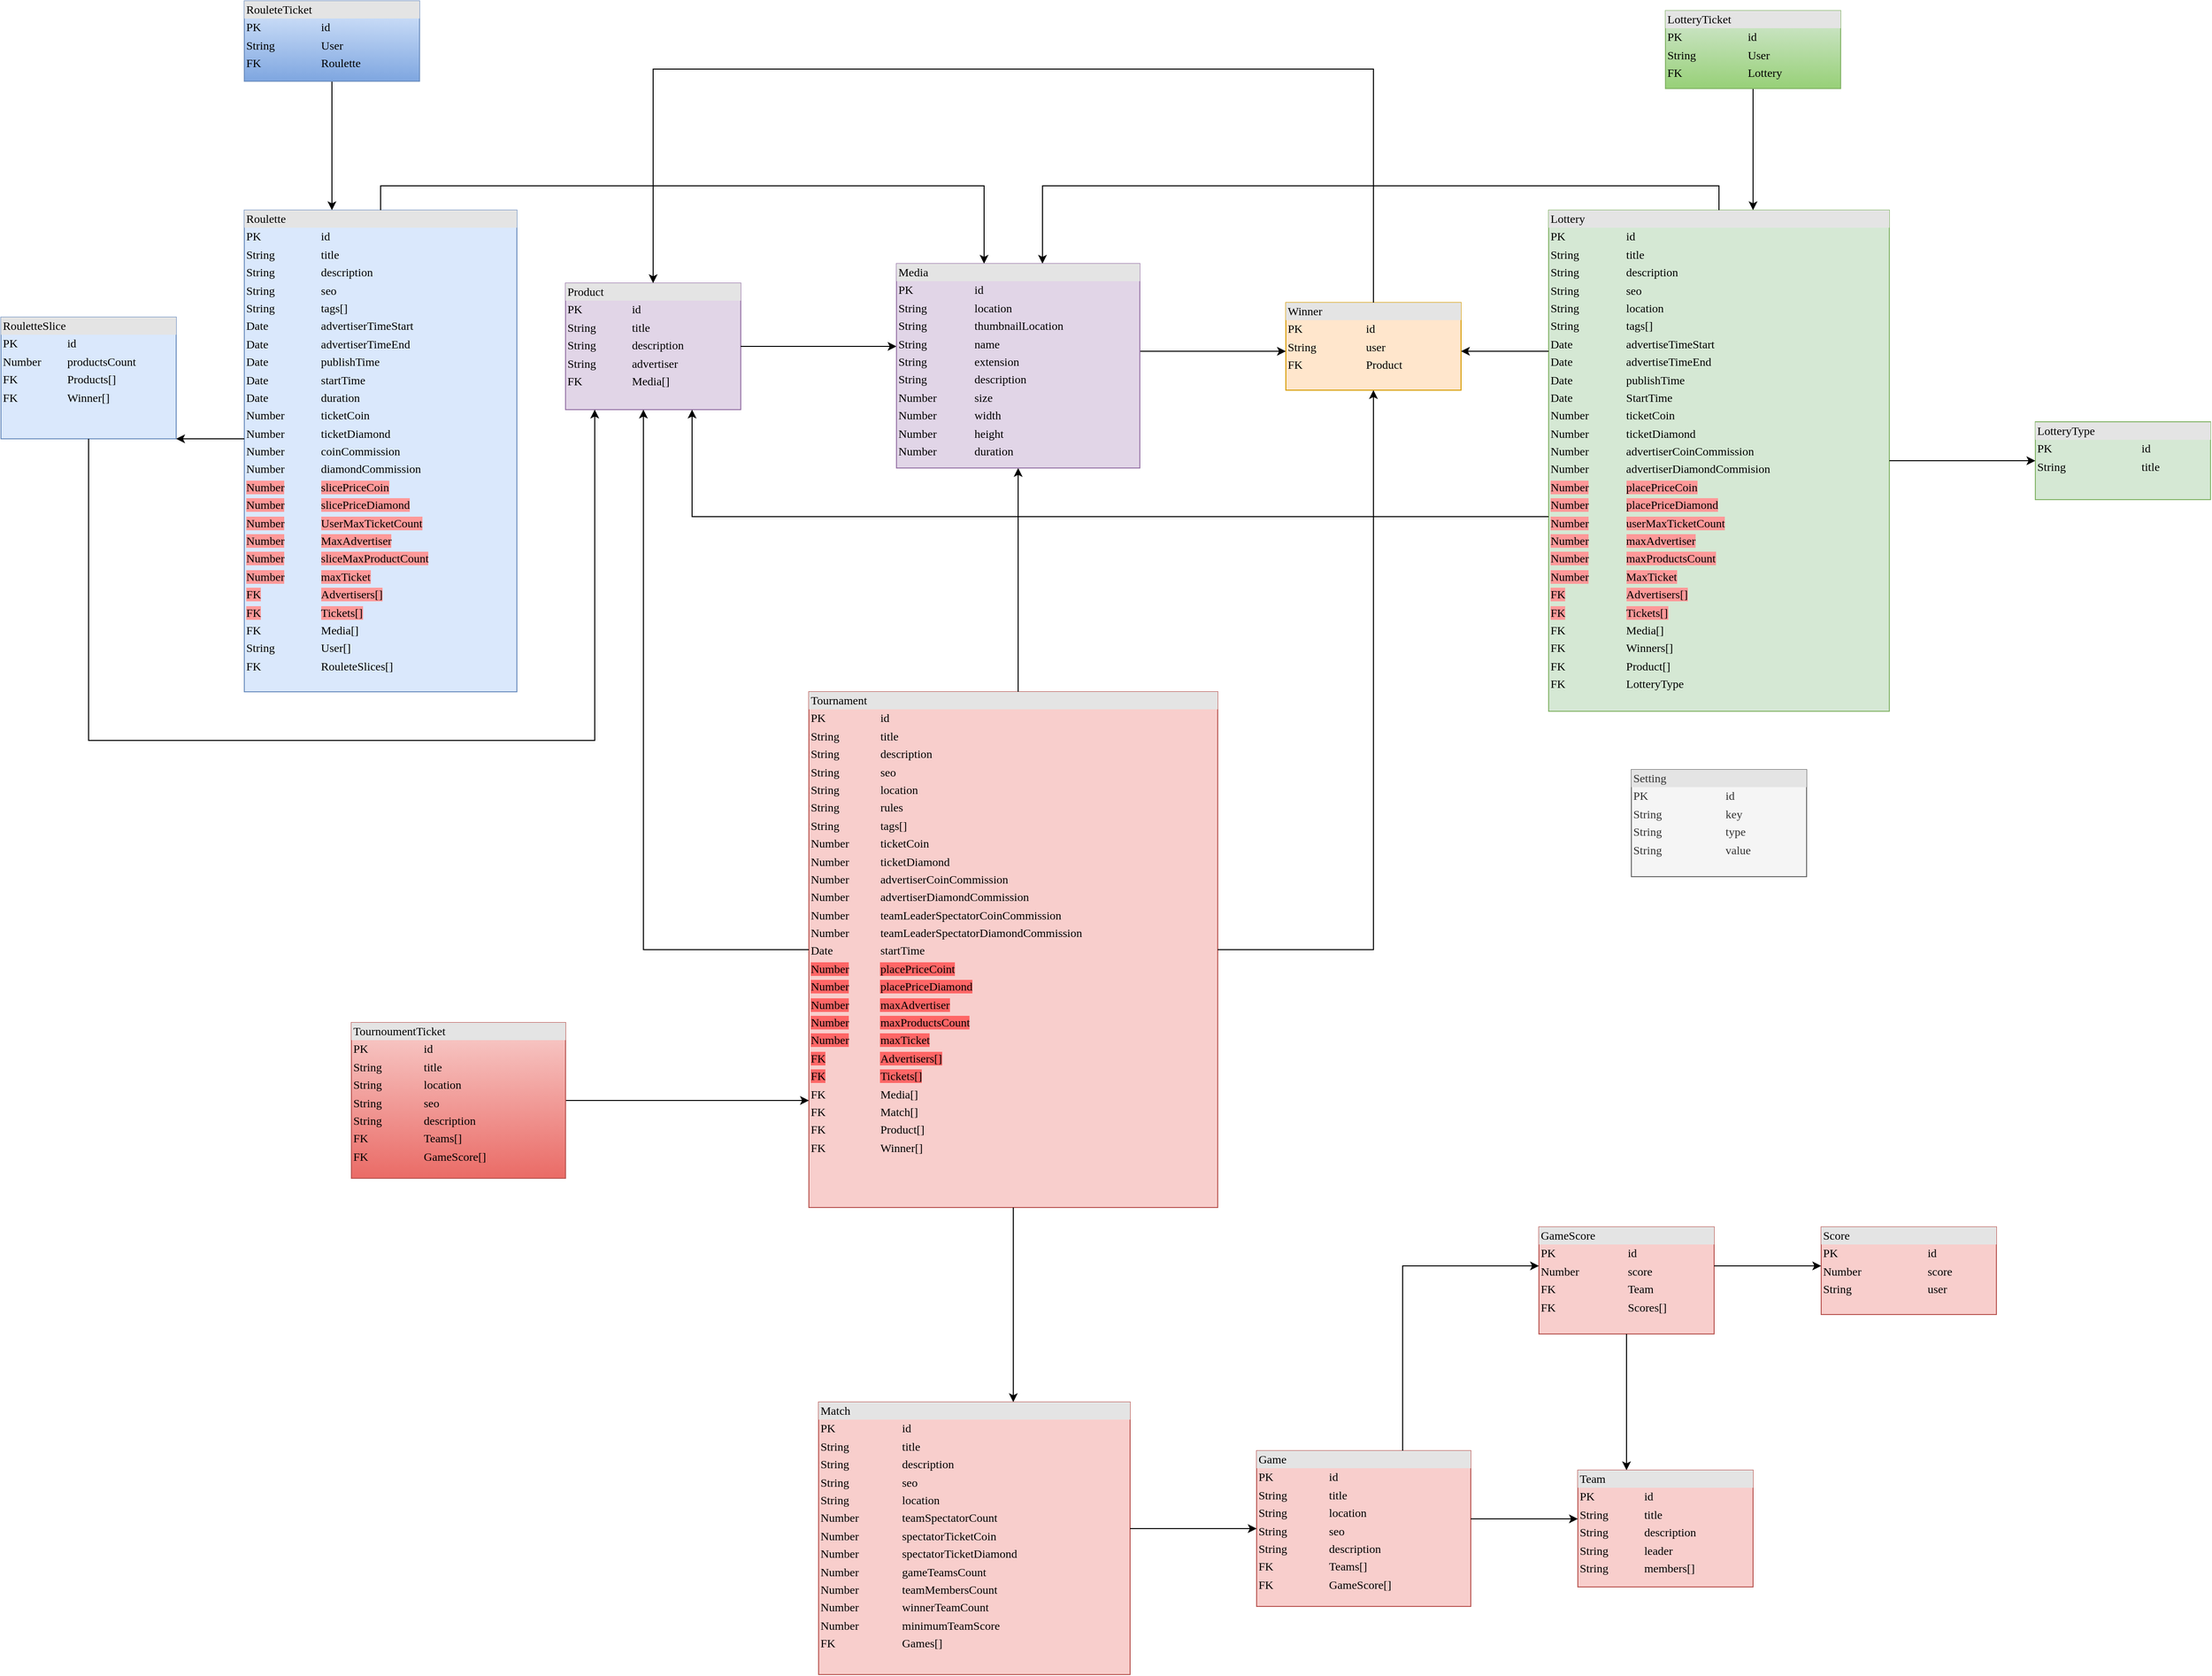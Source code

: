 <mxfile version="20.2.6" type="github">
  <diagram name="Page-1" id="2ca16b54-16f6-2749-3443-fa8db7711227">
    <mxGraphModel dx="4020" dy="2993" grid="1" gridSize="10" guides="1" tooltips="1" connect="1" arrows="1" fold="1" page="1" pageScale="1" pageWidth="1100" pageHeight="850" background="#ffffff" math="0" shadow="0">
      <root>
        <mxCell id="0" />
        <mxCell id="1" parent="0" />
        <mxCell id="2ed32ef02a7f4228-1" value="&lt;div style=&quot;box-sizing:border-box;width:100%;background:#e4e4e4;padding:2px;&quot;&gt;Roulette&lt;/div&gt;&lt;table style=&quot;width:100%;font-size:1em;&quot; cellpadding=&quot;2&quot; cellspacing=&quot;0&quot;&gt;&lt;tbody&gt;&lt;tr&gt;&lt;td&gt;PK&lt;/td&gt;&lt;td&gt;id&lt;/td&gt;&lt;/tr&gt;&lt;tr&gt;&lt;td&gt;String&lt;/td&gt;&lt;td&gt;title&lt;/td&gt;&lt;/tr&gt;&lt;tr&gt;&lt;td&gt;String&lt;/td&gt;&lt;td&gt;description&lt;/td&gt;&lt;/tr&gt;&lt;tr&gt;&lt;td&gt;String&lt;/td&gt;&lt;td&gt;seo&lt;/td&gt;&lt;/tr&gt;&lt;tr&gt;&lt;td&gt;String&lt;/td&gt;&lt;td&gt;tags[]&lt;/td&gt;&lt;/tr&gt;&lt;tr&gt;&lt;td&gt;Date&lt;/td&gt;&lt;td&gt;advertiserTimeStart&lt;/td&gt;&lt;/tr&gt;&lt;tr&gt;&lt;td&gt;Date&lt;/td&gt;&lt;td&gt;advertiserTimeEnd&lt;/td&gt;&lt;/tr&gt;&lt;tr&gt;&lt;td&gt;Date&lt;/td&gt;&lt;td&gt;publishTime&lt;/td&gt;&lt;/tr&gt;&lt;tr&gt;&lt;td&gt;Date&lt;/td&gt;&lt;td&gt;startTime&lt;/td&gt;&lt;/tr&gt;&lt;tr&gt;&lt;td&gt;Date&lt;/td&gt;&lt;td&gt;duration&lt;/td&gt;&lt;/tr&gt;&lt;tr&gt;&lt;td&gt;Number&lt;/td&gt;&lt;td&gt;ticketCoin&lt;/td&gt;&lt;/tr&gt;&lt;tr&gt;&lt;td&gt;Number&lt;/td&gt;&lt;td&gt;ticketDiamond&lt;/td&gt;&lt;/tr&gt;&lt;tr&gt;&lt;td&gt;Number&lt;/td&gt;&lt;td&gt;coinCommission&lt;/td&gt;&lt;/tr&gt;&lt;tr&gt;&lt;td&gt;Number&lt;/td&gt;&lt;td&gt;diamondCommission&lt;/td&gt;&lt;/tr&gt;&lt;tr&gt;&lt;td&gt;&lt;span style=&quot;background-color: rgb(255, 153, 153);&quot;&gt;Number&lt;/span&gt;&lt;/td&gt;&lt;td&gt;&lt;span style=&quot;background-color: rgb(255, 153, 153);&quot;&gt;slicePriceCoin&lt;/span&gt;&lt;/td&gt;&lt;/tr&gt;&lt;tr&gt;&lt;td&gt;&lt;span style=&quot;background-color: rgb(255, 153, 153);&quot;&gt;Number&lt;/span&gt;&lt;/td&gt;&lt;td&gt;&lt;span style=&quot;background-color: rgb(255, 153, 153);&quot;&gt;slicePriceDiamond&lt;/span&gt;&lt;/td&gt;&lt;/tr&gt;&lt;tr&gt;&lt;td&gt;&lt;span style=&quot;background-color: rgb(255, 153, 153);&quot;&gt;Number&lt;/span&gt;&lt;/td&gt;&lt;td&gt;&lt;span style=&quot;background-color: rgb(255, 153, 153);&quot;&gt;UserMaxTicketCount&lt;/span&gt;&lt;/td&gt;&lt;/tr&gt;&lt;tr&gt;&lt;td&gt;&lt;span style=&quot;background-color: rgb(255, 153, 153);&quot;&gt;Number&lt;/span&gt;&lt;/td&gt;&lt;td&gt;&lt;span style=&quot;background-color: rgb(255, 153, 153);&quot;&gt;MaxAdvertiser&lt;/span&gt;&lt;/td&gt;&lt;/tr&gt;&lt;tr&gt;&lt;td&gt;&lt;span style=&quot;background-color: rgb(255, 153, 153);&quot;&gt;Number&lt;/span&gt;&lt;/td&gt;&lt;td&gt;&lt;span style=&quot;background-color: rgb(255, 153, 153);&quot;&gt;sliceMaxProductCount&lt;/span&gt;&lt;/td&gt;&lt;/tr&gt;&lt;tr&gt;&lt;td&gt;&lt;span style=&quot;background-color: rgb(255, 153, 153);&quot;&gt;Number&lt;/span&gt;&lt;/td&gt;&lt;td&gt;&lt;span style=&quot;background-color: rgb(255, 153, 153);&quot;&gt;maxTicket&lt;/span&gt;&lt;/td&gt;&lt;/tr&gt;&lt;tr&gt;&lt;td&gt;&lt;span style=&quot;background-color: rgb(255, 153, 153);&quot;&gt;FK&lt;/span&gt;&lt;/td&gt;&lt;td&gt;&lt;span style=&quot;background-color: rgb(255, 153, 153);&quot;&gt;Advertisers[]&lt;/span&gt;&lt;/td&gt;&lt;/tr&gt;&lt;tr&gt;&lt;td&gt;&lt;span style=&quot;background-color: rgb(255, 153, 153);&quot;&gt;FK&lt;/span&gt;&lt;/td&gt;&lt;td&gt;&lt;span style=&quot;background-color: rgb(255, 153, 153);&quot;&gt;Tickets[]&lt;/span&gt;&lt;/td&gt;&lt;/tr&gt;&lt;tr&gt;&lt;td&gt;FK&lt;/td&gt;&lt;td&gt;Media[]&lt;/td&gt;&lt;/tr&gt;&lt;tr&gt;&lt;td&gt;String&lt;/td&gt;&lt;td&gt;User[]&lt;/td&gt;&lt;/tr&gt;&lt;tr&gt;&lt;td&gt;FK&lt;/td&gt;&lt;td&gt;RouleteSlices[]&lt;/td&gt;&lt;/tr&gt;&lt;/tbody&gt;&lt;/table&gt;" style="verticalAlign=top;align=left;overflow=fill;html=1;rounded=0;shadow=0;comic=0;labelBackgroundColor=none;strokeWidth=1;fontFamily=Verdana;fontSize=12;fillColor=#dae8fc;strokeColor=#6c8ebf;" parent="1" vertex="1">
          <mxGeometry x="-590" y="-765" width="280" height="495" as="geometry" />
        </mxCell>
        <mxCell id="2ed32ef02a7f4228-3" value="&lt;div style=&quot;box-sizing: border-box ; width: 100% ; background: #e4e4e4 ; padding: 2px&quot;&gt;Match&amp;nbsp;&lt;/div&gt;&lt;table style=&quot;width: 100% ; font-size: 1em&quot; cellpadding=&quot;2&quot; cellspacing=&quot;0&quot;&gt;&lt;tbody&gt;&lt;tr&gt;&lt;td&gt;PK&lt;/td&gt;&lt;td&gt;id&lt;/td&gt;&lt;/tr&gt;&lt;tr&gt;&lt;td&gt;String&lt;/td&gt;&lt;td&gt;title&lt;/td&gt;&lt;/tr&gt;&lt;tr&gt;&lt;td&gt;String&lt;/td&gt;&lt;td&gt;description&lt;/td&gt;&lt;/tr&gt;&lt;tr&gt;&lt;td&gt;String&lt;/td&gt;&lt;td&gt;seo&lt;/td&gt;&lt;/tr&gt;&lt;tr&gt;&lt;td&gt;String&lt;/td&gt;&lt;td&gt;location&lt;/td&gt;&lt;/tr&gt;&lt;tr&gt;&lt;td&gt;Number&lt;/td&gt;&lt;td&gt;teamSpectatorCount&lt;/td&gt;&lt;/tr&gt;&lt;tr&gt;&lt;td&gt;Number&lt;/td&gt;&lt;td&gt;spectatorTicketCoin&lt;/td&gt;&lt;/tr&gt;&lt;tr&gt;&lt;td&gt;Number&lt;/td&gt;&lt;td&gt;spectatorTicketDiamond&lt;/td&gt;&lt;/tr&gt;&lt;tr&gt;&lt;td&gt;Number&lt;/td&gt;&lt;td&gt;gameTeamsCount&lt;/td&gt;&lt;/tr&gt;&lt;tr&gt;&lt;td&gt;Number&lt;/td&gt;&lt;td&gt;teamMembersCount&lt;/td&gt;&lt;/tr&gt;&lt;tr&gt;&lt;td&gt;Number&lt;/td&gt;&lt;td&gt;winnerTeamCount&lt;/td&gt;&lt;/tr&gt;&lt;tr&gt;&lt;td&gt;Number&lt;/td&gt;&lt;td&gt;minimumTeamScore&lt;/td&gt;&lt;/tr&gt;&lt;tr&gt;&lt;td&gt;FK&lt;/td&gt;&lt;td&gt;Games[]&lt;br&gt;&lt;/td&gt;&lt;/tr&gt;&lt;/tbody&gt;&lt;/table&gt;" style="verticalAlign=top;align=left;overflow=fill;html=1;rounded=0;shadow=0;comic=0;labelBackgroundColor=none;strokeWidth=1;fontFamily=Verdana;fontSize=12;fillColor=#f8cecc;strokeColor=#b85450;" parent="1" vertex="1">
          <mxGeometry y="460" width="320" height="280" as="geometry" />
        </mxCell>
        <mxCell id="2ed32ef02a7f4228-4" value="&lt;div style=&quot;box-sizing: border-box ; width: 100% ; background: #e4e4e4 ; padding: 2px&quot;&gt;Tournament&lt;/div&gt;&lt;table style=&quot;width: 100% ; font-size: 1em&quot; cellpadding=&quot;2&quot; cellspacing=&quot;0&quot;&gt;&lt;tbody&gt;&lt;tr&gt;&lt;td&gt;PK&lt;/td&gt;&lt;td&gt;id&lt;/td&gt;&lt;/tr&gt;&lt;tr&gt;&lt;td&gt;String&lt;/td&gt;&lt;td&gt;title&lt;/td&gt;&lt;/tr&gt;&lt;tr&gt;&lt;td&gt;String&lt;/td&gt;&lt;td&gt;description&lt;/td&gt;&lt;/tr&gt;&lt;tr&gt;&lt;td&gt;String&lt;/td&gt;&lt;td&gt;seo&lt;/td&gt;&lt;/tr&gt;&lt;tr&gt;&lt;td&gt;String&lt;/td&gt;&lt;td&gt;location&lt;/td&gt;&lt;/tr&gt;&lt;tr&gt;&lt;td&gt;String&lt;/td&gt;&lt;td&gt;rules&lt;/td&gt;&lt;/tr&gt;&lt;tr&gt;&lt;td&gt;String&lt;/td&gt;&lt;td&gt;tags[]&lt;/td&gt;&lt;/tr&gt;&lt;tr&gt;&lt;td&gt;Number&lt;/td&gt;&lt;td&gt;ticketCoin&lt;/td&gt;&lt;/tr&gt;&lt;tr&gt;&lt;td&gt;Number&lt;/td&gt;&lt;td&gt;ticketDiamond&lt;/td&gt;&lt;/tr&gt;&lt;tr&gt;&lt;td&gt;Number&lt;/td&gt;&lt;td&gt;advertiserCoinCommission&lt;/td&gt;&lt;/tr&gt;&lt;tr&gt;&lt;td&gt;Number&lt;/td&gt;&lt;td&gt;advertiserDiamondCommission&lt;/td&gt;&lt;/tr&gt;&lt;tr&gt;&lt;td&gt;Number&lt;/td&gt;&lt;td&gt;teamLeaderSpectatorCoinCommission&lt;/td&gt;&lt;/tr&gt;&lt;tr&gt;&lt;td&gt;Number&lt;/td&gt;&lt;td&gt;teamLeaderSpectatorDiamondCommission&lt;/td&gt;&lt;/tr&gt;&lt;tr&gt;&lt;td&gt;Date&lt;/td&gt;&lt;td&gt;startTime&lt;/td&gt;&lt;/tr&gt;&lt;tr&gt;&lt;td&gt;&lt;span style=&quot;background-color: rgb(255, 102, 102);&quot;&gt;Number&lt;/span&gt;&lt;/td&gt;&lt;td&gt;&lt;span style=&quot;background-color: rgb(255, 102, 102);&quot;&gt;placePriceCoint&lt;/span&gt;&lt;/td&gt;&lt;/tr&gt;&lt;tr&gt;&lt;td&gt;&lt;span style=&quot;background-color: rgb(255, 102, 102);&quot;&gt;Number&lt;/span&gt;&lt;/td&gt;&lt;td&gt;&lt;span style=&quot;background-color: rgb(255, 102, 102);&quot;&gt;placePriceDiamond&lt;/span&gt;&lt;/td&gt;&lt;/tr&gt;&lt;tr&gt;&lt;td&gt;&lt;span style=&quot;background-color: rgb(255, 102, 102);&quot;&gt;Number&lt;/span&gt;&lt;/td&gt;&lt;td&gt;&lt;span style=&quot;background-color: rgb(255, 102, 102);&quot;&gt;maxAdvertiser&lt;/span&gt;&lt;/td&gt;&lt;/tr&gt;&lt;tr&gt;&lt;td&gt;&lt;span style=&quot;background-color: rgb(255, 102, 102);&quot;&gt;Number&lt;/span&gt;&lt;/td&gt;&lt;td&gt;&lt;span style=&quot;background-color: rgb(255, 102, 102);&quot;&gt;maxProductsCount&lt;/span&gt;&lt;/td&gt;&lt;/tr&gt;&lt;tr&gt;&lt;td&gt;&lt;span style=&quot;background-color: rgb(255, 102, 102);&quot;&gt;Number&lt;/span&gt;&lt;/td&gt;&lt;td&gt;&lt;span style=&quot;background-color: rgb(255, 102, 102);&quot;&gt;maxTicket&lt;/span&gt;&lt;/td&gt;&lt;/tr&gt;&lt;tr&gt;&lt;td&gt;&lt;span style=&quot;background-color: rgb(255, 102, 102);&quot;&gt;FK&lt;/span&gt;&lt;/td&gt;&lt;td&gt;&lt;span style=&quot;background-color: rgb(255, 102, 102);&quot;&gt;Advertisers[]&lt;/span&gt;&lt;/td&gt;&lt;/tr&gt;&lt;tr&gt;&lt;td&gt;&lt;span style=&quot;background-color: rgb(255, 102, 102);&quot;&gt;FK&lt;/span&gt;&lt;/td&gt;&lt;td&gt;&lt;span style=&quot;background-color: rgb(255, 102, 102);&quot;&gt;Tickets[]&lt;/span&gt;&lt;/td&gt;&lt;/tr&gt;&lt;tr&gt;&lt;td&gt;FK&lt;/td&gt;&lt;td&gt;Media[]&lt;/td&gt;&lt;/tr&gt;&lt;tr&gt;&lt;td&gt;FK&lt;/td&gt;&lt;td&gt;Match[]&lt;/td&gt;&lt;/tr&gt;&lt;tr&gt;&lt;td&gt;FK&lt;/td&gt;&lt;td&gt;Product[]&lt;/td&gt;&lt;/tr&gt;&lt;tr&gt;&lt;td&gt;FK&lt;/td&gt;&lt;td&gt;Winner[]&lt;/td&gt;&lt;/tr&gt;&lt;tr&gt;&lt;td&gt;&lt;br&gt;&lt;/td&gt;&lt;td&gt;&lt;br&gt;&lt;/td&gt;&lt;/tr&gt;&lt;tr&gt;&lt;td&gt;&lt;br&gt;&lt;/td&gt;&lt;td&gt;&lt;br&gt;&lt;/td&gt;&lt;/tr&gt;&lt;/tbody&gt;&lt;/table&gt;" style="verticalAlign=top;align=left;overflow=fill;html=1;rounded=0;shadow=0;comic=0;labelBackgroundColor=none;strokeWidth=1;fontFamily=Verdana;fontSize=12;fillColor=#f8cecc;strokeColor=#b85450;" parent="1" vertex="1">
          <mxGeometry x="-10" y="-270" width="420" height="530" as="geometry" />
        </mxCell>
        <mxCell id="2ed32ef02a7f4228-5" value="&lt;div style=&quot;box-sizing:border-box;width:100%;background:#e4e4e4;padding:2px;&quot;&gt;RouletteSlice&lt;/div&gt;&lt;table style=&quot;width:100%;font-size:1em;&quot; cellpadding=&quot;2&quot; cellspacing=&quot;0&quot;&gt;&lt;tbody&gt;&lt;tr&gt;&lt;td&gt;PK&lt;/td&gt;&lt;td&gt;id&lt;/td&gt;&lt;/tr&gt;&lt;tr&gt;&lt;td&gt;Number&lt;/td&gt;&lt;td&gt;productsCount&lt;/td&gt;&lt;/tr&gt;&lt;tr&gt;&lt;td&gt;FK&lt;/td&gt;&lt;td&gt;Products[]&lt;/td&gt;&lt;/tr&gt;&lt;tr&gt;&lt;td&gt;FK&lt;/td&gt;&lt;td&gt;Winner[]&lt;/td&gt;&lt;/tr&gt;&lt;/tbody&gt;&lt;/table&gt;" style="verticalAlign=top;align=left;overflow=fill;html=1;rounded=0;shadow=0;comic=0;labelBackgroundColor=none;strokeWidth=1;fontFamily=Verdana;fontSize=12;fillColor=#dae8fc;strokeColor=#6c8ebf;" parent="1" vertex="1">
          <mxGeometry x="-840" y="-655" width="180" height="125" as="geometry" />
        </mxCell>
        <mxCell id="2ed32ef02a7f4228-6" value="&lt;div style=&quot;box-sizing: border-box ; width: 100% ; background: #e4e4e4 ; padding: 2px&quot;&gt;GameScore&lt;/div&gt;&lt;table style=&quot;width: 100% ; font-size: 1em&quot; cellpadding=&quot;2&quot; cellspacing=&quot;0&quot;&gt;&lt;tbody&gt;&lt;tr&gt;&lt;td&gt;PK&lt;/td&gt;&lt;td&gt;id&lt;/td&gt;&lt;/tr&gt;&lt;tr&gt;&lt;td&gt;Number&lt;/td&gt;&lt;td&gt;score&lt;/td&gt;&lt;/tr&gt;&lt;tr&gt;&lt;td&gt;FK&lt;/td&gt;&lt;td&gt;Team&lt;/td&gt;&lt;/tr&gt;&lt;tr&gt;&lt;td&gt;FK&lt;/td&gt;&lt;td&gt;Scores[]&lt;/td&gt;&lt;/tr&gt;&lt;/tbody&gt;&lt;/table&gt;" style="verticalAlign=top;align=left;overflow=fill;html=1;rounded=0;shadow=0;comic=0;labelBackgroundColor=none;strokeWidth=1;fontFamily=Verdana;fontSize=12;fillColor=#f8cecc;strokeColor=#b85450;" parent="1" vertex="1">
          <mxGeometry x="740" y="280" width="180" height="110" as="geometry" />
        </mxCell>
        <mxCell id="2ed32ef02a7f4228-7" value="&lt;div style=&quot;box-sizing: border-box ; width: 100% ; background: #e4e4e4 ; padding: 2px&quot;&gt;Setting&lt;/div&gt;&lt;table style=&quot;width: 100% ; font-size: 1em&quot; cellpadding=&quot;2&quot; cellspacing=&quot;0&quot;&gt;&lt;tbody&gt;&lt;tr&gt;&lt;td&gt;PK&lt;/td&gt;&lt;td&gt;id&lt;/td&gt;&lt;/tr&gt;&lt;tr&gt;&lt;td&gt;String&lt;/td&gt;&lt;td&gt;key&lt;/td&gt;&lt;/tr&gt;&lt;tr&gt;&lt;td&gt;String&lt;/td&gt;&lt;td&gt;type&lt;/td&gt;&lt;/tr&gt;&lt;tr&gt;&lt;td&gt;String&lt;/td&gt;&lt;td&gt;value&lt;/td&gt;&lt;/tr&gt;&lt;tr&gt;&lt;td&gt;&lt;br&gt;&lt;/td&gt;&lt;td&gt;&lt;br&gt;&lt;/td&gt;&lt;/tr&gt;&lt;/tbody&gt;&lt;/table&gt;" style="verticalAlign=top;align=left;overflow=fill;html=1;rounded=0;shadow=0;comic=0;labelBackgroundColor=none;strokeWidth=1;fontFamily=Verdana;fontSize=12;fillColor=#f5f5f5;strokeColor=#666666;fontColor=#333333;" parent="1" vertex="1">
          <mxGeometry x="835" y="-190" width="180" height="110" as="geometry" />
        </mxCell>
        <mxCell id="2ed32ef02a7f4228-8" value="&lt;div style=&quot;box-sizing: border-box ; width: 100% ; background: #e4e4e4 ; padding: 2px&quot;&gt;Team&lt;/div&gt;&lt;table style=&quot;width: 100% ; font-size: 1em&quot; cellpadding=&quot;2&quot; cellspacing=&quot;0&quot;&gt;&lt;tbody&gt;&lt;tr&gt;&lt;td&gt;PK&lt;/td&gt;&lt;td&gt;id&lt;/td&gt;&lt;/tr&gt;&lt;tr&gt;&lt;td&gt;String&lt;/td&gt;&lt;td&gt;title&lt;/td&gt;&lt;/tr&gt;&lt;tr&gt;&lt;td&gt;String&lt;/td&gt;&lt;td&gt;description&lt;/td&gt;&lt;/tr&gt;&lt;tr&gt;&lt;td&gt;String&lt;/td&gt;&lt;td&gt;leader&lt;/td&gt;&lt;/tr&gt;&lt;tr&gt;&lt;td&gt;String&lt;/td&gt;&lt;td&gt;members[]&lt;/td&gt;&lt;/tr&gt;&lt;/tbody&gt;&lt;/table&gt;" style="verticalAlign=top;align=left;overflow=fill;html=1;rounded=0;shadow=0;comic=0;labelBackgroundColor=none;strokeWidth=1;fontFamily=Verdana;fontSize=12;fillColor=#f8cecc;strokeColor=#b85450;" parent="1" vertex="1">
          <mxGeometry x="780" y="530" width="180" height="120" as="geometry" />
        </mxCell>
        <mxCell id="2ed32ef02a7f4228-9" value="&lt;div style=&quot;box-sizing:border-box;width:100%;background:#e4e4e4;padding:2px;&quot;&gt;Winner&lt;/div&gt;&lt;table style=&quot;width:100%;font-size:1em;&quot; cellpadding=&quot;2&quot; cellspacing=&quot;0&quot;&gt;&lt;tbody&gt;&lt;tr&gt;&lt;td&gt;PK&lt;/td&gt;&lt;td&gt;id&lt;/td&gt;&lt;/tr&gt;&lt;tr&gt;&lt;td&gt;String&lt;/td&gt;&lt;td&gt;user&lt;/td&gt;&lt;/tr&gt;&lt;tr&gt;&lt;td&gt;FK&lt;/td&gt;&lt;td&gt;Product&lt;/td&gt;&lt;/tr&gt;&lt;/tbody&gt;&lt;/table&gt;" style="verticalAlign=top;align=left;overflow=fill;html=1;rounded=0;shadow=0;comic=0;labelBackgroundColor=none;strokeWidth=1;fontFamily=Verdana;fontSize=12;fillColor=#ffe6cc;strokeColor=#d79b00;" parent="1" vertex="1">
          <mxGeometry x="480" y="-670" width="180" height="90" as="geometry" />
        </mxCell>
        <mxCell id="2ed32ef02a7f4228-10" value="&lt;div style=&quot;box-sizing: border-box ; width: 100% ; background: #e4e4e4 ; padding: 2px&quot;&gt;Product&lt;/div&gt;&lt;table style=&quot;width: 100% ; font-size: 1em&quot; cellpadding=&quot;2&quot; cellspacing=&quot;0&quot;&gt;&lt;tbody&gt;&lt;tr&gt;&lt;td&gt;PK&lt;/td&gt;&lt;td&gt;id&lt;/td&gt;&lt;/tr&gt;&lt;tr&gt;&lt;td&gt;String&lt;/td&gt;&lt;td&gt;title&lt;/td&gt;&lt;/tr&gt;&lt;tr&gt;&lt;td&gt;String&lt;/td&gt;&lt;td&gt;description&lt;/td&gt;&lt;/tr&gt;&lt;tr&gt;&lt;td&gt;String&lt;/td&gt;&lt;td&gt;advertiser&lt;/td&gt;&lt;/tr&gt;&lt;tr&gt;&lt;td&gt;FK&lt;/td&gt;&lt;td&gt;Media[]&lt;br&gt;&lt;/td&gt;&lt;/tr&gt;&lt;tr&gt;&lt;td&gt;&lt;br&gt;&lt;/td&gt;&lt;td&gt;&lt;br&gt;&lt;/td&gt;&lt;/tr&gt;&lt;/tbody&gt;&lt;/table&gt;" style="verticalAlign=top;align=left;overflow=fill;html=1;rounded=0;shadow=0;comic=0;labelBackgroundColor=none;strokeWidth=1;fontFamily=Verdana;fontSize=12;fillColor=#e1d5e7;strokeColor=#9673a6;" parent="1" vertex="1">
          <mxGeometry x="-260" y="-690" width="180" height="130" as="geometry" />
        </mxCell>
        <mxCell id="2ed32ef02a7f4228-11" value="&lt;div style=&quot;box-sizing:border-box;width:100%;background:#e4e4e4;padding:2px;&quot;&gt;Lottery&lt;/div&gt;&lt;table style=&quot;width:100%;font-size:1em;&quot; cellpadding=&quot;2&quot; cellspacing=&quot;0&quot;&gt;&lt;tbody&gt;&lt;tr&gt;&lt;td&gt;PK&lt;/td&gt;&lt;td&gt;id&lt;/td&gt;&lt;/tr&gt;&lt;tr&gt;&lt;td&gt;String&lt;/td&gt;&lt;td&gt;title&lt;/td&gt;&lt;/tr&gt;&lt;tr&gt;&lt;td&gt;String&lt;/td&gt;&lt;td&gt;description&lt;/td&gt;&lt;/tr&gt;&lt;tr&gt;&lt;td&gt;String&lt;/td&gt;&lt;td&gt;seo&lt;/td&gt;&lt;/tr&gt;&lt;tr&gt;&lt;td&gt;String&lt;/td&gt;&lt;td&gt;location&lt;br&gt;&lt;/td&gt;&lt;/tr&gt;&lt;tr&gt;&lt;td&gt;String&lt;/td&gt;&lt;td&gt;tags[]&lt;/td&gt;&lt;/tr&gt;&lt;tr&gt;&lt;td&gt;Date&lt;/td&gt;&lt;td&gt;advertiseTimeStart&lt;/td&gt;&lt;/tr&gt;&lt;tr&gt;&lt;td&gt;Date&lt;/td&gt;&lt;td&gt;advertiseTimeEnd&lt;/td&gt;&lt;/tr&gt;&lt;tr&gt;&lt;td&gt;Date&lt;/td&gt;&lt;td&gt;publishTime&lt;/td&gt;&lt;/tr&gt;&lt;tr&gt;&lt;td&gt;Date&lt;/td&gt;&lt;td&gt;StartTime&lt;/td&gt;&lt;/tr&gt;&lt;tr&gt;&lt;td&gt;Number&lt;/td&gt;&lt;td&gt;ticketCoin&lt;/td&gt;&lt;/tr&gt;&lt;tr&gt;&lt;td&gt;Number&lt;/td&gt;&lt;td&gt;ticketDiamond&lt;/td&gt;&lt;/tr&gt;&lt;tr&gt;&lt;td&gt;Number&lt;/td&gt;&lt;td&gt;advertiserCoinCommission&lt;/td&gt;&lt;/tr&gt;&lt;tr&gt;&lt;td&gt;Number&lt;/td&gt;&lt;td&gt;advertiserDiamondCommision&lt;/td&gt;&lt;/tr&gt;&lt;tr&gt;&lt;td&gt;&lt;span style=&quot;background-color: rgb(255, 153, 153);&quot;&gt;Number&lt;/span&gt;&lt;/td&gt;&lt;td&gt;&lt;span style=&quot;background-color: rgb(255, 153, 153);&quot;&gt;placePriceCoin&lt;/span&gt;&lt;/td&gt;&lt;/tr&gt;&lt;tr&gt;&lt;td&gt;&lt;span style=&quot;background-color: rgb(255, 153, 153);&quot;&gt;Number&lt;/span&gt;&lt;/td&gt;&lt;td&gt;&lt;span style=&quot;background-color: rgb(255, 153, 153);&quot;&gt;placePriceDiamond&lt;/span&gt;&lt;/td&gt;&lt;/tr&gt;&lt;tr&gt;&lt;td&gt;&lt;span style=&quot;background-color: rgb(255, 153, 153);&quot;&gt;Number&lt;/span&gt;&lt;/td&gt;&lt;td&gt;&lt;span style=&quot;background-color: rgb(255, 153, 153);&quot;&gt;userMaxTicketCount&lt;/span&gt;&lt;/td&gt;&lt;/tr&gt;&lt;tr&gt;&lt;td&gt;&lt;span style=&quot;background-color: rgb(255, 153, 153);&quot;&gt;Number&lt;/span&gt;&lt;/td&gt;&lt;td&gt;&lt;span style=&quot;background-color: rgb(255, 153, 153);&quot;&gt;maxAdvertiser&lt;/span&gt;&lt;/td&gt;&lt;/tr&gt;&lt;tr&gt;&lt;td&gt;&lt;span style=&quot;background-color: rgb(255, 153, 153);&quot;&gt;Number&lt;/span&gt;&lt;/td&gt;&lt;td&gt;&lt;span style=&quot;background-color: rgb(255, 153, 153);&quot;&gt;maxProductsCount&lt;/span&gt;&lt;/td&gt;&lt;/tr&gt;&lt;tr&gt;&lt;td&gt;&lt;span style=&quot;background-color: rgb(255, 153, 153);&quot;&gt;Number&lt;/span&gt;&lt;/td&gt;&lt;td&gt;&lt;span style=&quot;background-color: rgb(255, 153, 153);&quot;&gt;MaxTicket&lt;/span&gt;&lt;/td&gt;&lt;/tr&gt;&lt;tr&gt;&lt;td&gt;&lt;span style=&quot;background-color: rgb(255, 153, 153);&quot;&gt;FK&lt;/span&gt;&lt;/td&gt;&lt;td&gt;&lt;span style=&quot;background-color: rgb(255, 153, 153);&quot;&gt;Advertisers[]&lt;/span&gt;&lt;/td&gt;&lt;/tr&gt;&lt;tr&gt;&lt;td&gt;&lt;span style=&quot;background-color: rgb(255, 153, 153);&quot;&gt;FK&lt;/span&gt;&lt;/td&gt;&lt;td&gt;&lt;span style=&quot;background-color: rgb(255, 153, 153);&quot;&gt;Tickets[]&lt;/span&gt;&lt;/td&gt;&lt;/tr&gt;&lt;tr&gt;&lt;td&gt;FK&lt;/td&gt;&lt;td&gt;Media[]&lt;br&gt;&lt;/td&gt;&lt;/tr&gt;&lt;tr&gt;&lt;td&gt;FK&lt;/td&gt;&lt;td&gt;Winners[]&lt;/td&gt;&lt;/tr&gt;&lt;tr&gt;&lt;td&gt;FK&lt;/td&gt;&lt;td&gt;Product[]&lt;/td&gt;&lt;/tr&gt;&lt;tr&gt;&lt;td&gt;FK&lt;/td&gt;&lt;td&gt;LotteryType&lt;/td&gt;&lt;/tr&gt;&lt;/tbody&gt;&lt;/table&gt;" style="verticalAlign=top;align=left;overflow=fill;html=1;rounded=0;shadow=0;comic=0;labelBackgroundColor=none;strokeWidth=1;fontFamily=Verdana;fontSize=12;fillColor=#d5e8d4;strokeColor=#82b366;" parent="1" vertex="1">
          <mxGeometry x="750" y="-765" width="350" height="515" as="geometry" />
        </mxCell>
        <mxCell id="2ed32ef02a7f4228-12" value="&lt;div style=&quot;box-sizing: border-box ; width: 100% ; background: #e4e4e4 ; padding: 2px&quot;&gt;Game&lt;/div&gt;&lt;table style=&quot;width: 100% ; font-size: 1em&quot; cellpadding=&quot;2&quot; cellspacing=&quot;0&quot;&gt;&lt;tbody&gt;&lt;tr&gt;&lt;td&gt;PK&lt;/td&gt;&lt;td&gt;id&lt;/td&gt;&lt;/tr&gt;&lt;tr&gt;&lt;td&gt;String&lt;/td&gt;&lt;td&gt;title&lt;/td&gt;&lt;/tr&gt;&lt;tr&gt;&lt;td&gt;String&lt;/td&gt;&lt;td&gt;location&lt;/td&gt;&lt;/tr&gt;&lt;tr&gt;&lt;td&gt;String&lt;/td&gt;&lt;td&gt;seo&lt;/td&gt;&lt;/tr&gt;&lt;tr&gt;&lt;td&gt;String&lt;/td&gt;&lt;td&gt;description&lt;/td&gt;&lt;/tr&gt;&lt;tr&gt;&lt;td&gt;FK&lt;/td&gt;&lt;td&gt;Teams[]&lt;/td&gt;&lt;/tr&gt;&lt;tr&gt;&lt;td&gt;FK&lt;/td&gt;&lt;td&gt;GameScore[]&lt;/td&gt;&lt;/tr&gt;&lt;/tbody&gt;&lt;/table&gt;" style="verticalAlign=top;align=left;overflow=fill;html=1;rounded=0;shadow=0;comic=0;labelBackgroundColor=none;strokeWidth=1;fontFamily=Verdana;fontSize=12;fillColor=#f8cecc;strokeColor=#b85450;" parent="1" vertex="1">
          <mxGeometry x="450" y="510" width="220" height="160" as="geometry" />
        </mxCell>
        <mxCell id="84deWVIMCD_pqKPNbQMR-1" value="&lt;div style=&quot;box-sizing:border-box;width:100%;background:#e4e4e4;padding:2px;&quot;&gt;Score&lt;/div&gt;&lt;table style=&quot;width:100%;font-size:1em;&quot; cellpadding=&quot;2&quot; cellspacing=&quot;0&quot;&gt;&lt;tbody&gt;&lt;tr&gt;&lt;td&gt;PK&lt;/td&gt;&lt;td&gt;id&lt;/td&gt;&lt;/tr&gt;&lt;tr&gt;&lt;td&gt;Number&lt;/td&gt;&lt;td&gt;score&lt;/td&gt;&lt;/tr&gt;&lt;tr&gt;&lt;td&gt;String&lt;/td&gt;&lt;td&gt;user&lt;/td&gt;&lt;/tr&gt;&lt;/tbody&gt;&lt;/table&gt;" style="verticalAlign=top;align=left;overflow=fill;html=1;rounded=0;shadow=0;comic=0;labelBackgroundColor=none;strokeWidth=1;fontFamily=Verdana;fontSize=12;fillColor=#f8cecc;strokeColor=#b85450;" vertex="1" parent="1">
          <mxGeometry x="1030" y="280" width="180" height="90" as="geometry" />
        </mxCell>
        <mxCell id="84deWVIMCD_pqKPNbQMR-3" value="" style="edgeStyle=elbowEdgeStyle;elbow=horizontal;endArrow=classic;html=1;rounded=0;" edge="1" parent="1" source="2ed32ef02a7f4228-1" target="2ed32ef02a7f4228-2">
          <mxGeometry width="50" height="50" relative="1" as="geometry">
            <mxPoint x="570" y="300" as="sourcePoint" />
            <mxPoint x="620" y="250" as="targetPoint" />
            <Array as="points">
              <mxPoint x="170" y="-790" />
              <mxPoint x="140" y="-790" />
              <mxPoint x="180" y="-790" />
              <mxPoint x="150" y="-780" />
              <mxPoint x="-200" y="-790" />
            </Array>
          </mxGeometry>
        </mxCell>
        <mxCell id="84deWVIMCD_pqKPNbQMR-4" value="" style="edgeStyle=elbowEdgeStyle;elbow=horizontal;endArrow=classic;html=1;rounded=0;" edge="1" parent="1" source="2ed32ef02a7f4228-4" target="2ed32ef02a7f4228-2">
          <mxGeometry width="50" height="50" relative="1" as="geometry">
            <mxPoint x="520" y="490" as="sourcePoint" />
            <mxPoint x="570" y="440" as="targetPoint" />
            <Array as="points" />
          </mxGeometry>
        </mxCell>
        <mxCell id="84deWVIMCD_pqKPNbQMR-5" value="" style="edgeStyle=elbowEdgeStyle;elbow=horizontal;endArrow=classic;html=1;rounded=0;" edge="1" parent="1" source="2ed32ef02a7f4228-10" target="2ed32ef02a7f4228-2">
          <mxGeometry width="50" height="50" relative="1" as="geometry">
            <mxPoint x="520" y="620" as="sourcePoint" />
            <mxPoint x="570" y="570" as="targetPoint" />
            <Array as="points">
              <mxPoint x="20" y="-625" />
              <mxPoint x="260" y="-80" />
            </Array>
          </mxGeometry>
        </mxCell>
        <mxCell id="84deWVIMCD_pqKPNbQMR-6" value="" style="edgeStyle=elbowEdgeStyle;elbow=horizontal;endArrow=classic;html=1;rounded=0;" edge="1" parent="1" source="2ed32ef02a7f4228-11" target="2ed32ef02a7f4228-2">
          <mxGeometry width="50" height="50" relative="1" as="geometry">
            <mxPoint x="520" y="500" as="sourcePoint" />
            <mxPoint x="570" y="450" as="targetPoint" />
            <Array as="points">
              <mxPoint x="230" y="-790" />
              <mxPoint x="460" y="-800" />
              <mxPoint x="540" y="-210" />
              <mxPoint x="560" y="380" />
            </Array>
          </mxGeometry>
        </mxCell>
        <mxCell id="84deWVIMCD_pqKPNbQMR-7" value="" style="edgeStyle=elbowEdgeStyle;elbow=horizontal;endArrow=classic;html=1;rounded=0;" edge="1" parent="1" source="2ed32ef02a7f4228-4" target="2ed32ef02a7f4228-10">
          <mxGeometry width="50" height="50" relative="1" as="geometry">
            <mxPoint x="135" y="600" as="sourcePoint" />
            <mxPoint x="185" y="550" as="targetPoint" />
            <Array as="points">
              <mxPoint x="-180" y="-410" />
              <mxPoint x="-200" y="-430" />
              <mxPoint x="-110" y="-40" />
            </Array>
          </mxGeometry>
        </mxCell>
        <mxCell id="84deWVIMCD_pqKPNbQMR-8" value="" style="edgeStyle=elbowEdgeStyle;elbow=horizontal;endArrow=classic;html=1;rounded=0;" edge="1" parent="1" source="2ed32ef02a7f4228-5" target="2ed32ef02a7f4228-10">
          <mxGeometry width="50" height="50" relative="1" as="geometry">
            <mxPoint x="520" y="480" as="sourcePoint" />
            <mxPoint x="570" y="430" as="targetPoint" />
            <Array as="points">
              <mxPoint x="-230" y="-220" />
              <mxPoint x="-610" y="-370" />
            </Array>
          </mxGeometry>
        </mxCell>
        <mxCell id="84deWVIMCD_pqKPNbQMR-9" value="" style="edgeStyle=elbowEdgeStyle;elbow=horizontal;endArrow=classic;html=1;rounded=0;" edge="1" parent="1" source="2ed32ef02a7f4228-9" target="2ed32ef02a7f4228-10">
          <mxGeometry width="50" height="50" relative="1" as="geometry">
            <mxPoint x="520" y="690" as="sourcePoint" />
            <mxPoint x="570" y="640" as="targetPoint" />
            <Array as="points">
              <mxPoint x="190" y="-910" />
            </Array>
          </mxGeometry>
        </mxCell>
        <mxCell id="84deWVIMCD_pqKPNbQMR-10" value="" style="edgeStyle=elbowEdgeStyle;elbow=horizontal;endArrow=classic;html=1;rounded=0;" edge="1" parent="1" source="2ed32ef02a7f4228-11" target="2ed32ef02a7f4228-10">
          <mxGeometry width="50" height="50" relative="1" as="geometry">
            <mxPoint x="520" y="620" as="sourcePoint" />
            <mxPoint x="570" y="570" as="targetPoint" />
            <Array as="points">
              <mxPoint x="-130" y="-450" />
              <mxPoint x="110" y="-340" />
            </Array>
          </mxGeometry>
        </mxCell>
        <mxCell id="84deWVIMCD_pqKPNbQMR-11" value="" style="edgeStyle=elbowEdgeStyle;elbow=horizontal;endArrow=classic;html=1;rounded=0;" edge="1" parent="1" source="2ed32ef02a7f4228-4" target="2ed32ef02a7f4228-9">
          <mxGeometry width="50" height="50" relative="1" as="geometry">
            <mxPoint x="170" y="710" as="sourcePoint" />
            <mxPoint x="570" y="580" as="targetPoint" />
            <Array as="points">
              <mxPoint x="570" y="-340" />
              <mxPoint x="600" y="-320" />
              <mxPoint x="920" y="300" />
            </Array>
          </mxGeometry>
        </mxCell>
        <mxCell id="84deWVIMCD_pqKPNbQMR-12" value="" style="edgeStyle=elbowEdgeStyle;elbow=horizontal;endArrow=classic;html=1;rounded=0;startArrow=none;" edge="1" parent="1" source="2ed32ef02a7f4228-2" target="2ed32ef02a7f4228-9">
          <mxGeometry width="50" height="50" relative="1" as="geometry">
            <mxPoint x="740" y="660" as="sourcePoint" />
            <mxPoint x="790" y="610" as="targetPoint" />
            <Array as="points">
              <mxPoint x="400" y="-620" />
              <mxPoint x="430" y="-630" />
            </Array>
          </mxGeometry>
        </mxCell>
        <mxCell id="84deWVIMCD_pqKPNbQMR-13" value="" style="edgeStyle=elbowEdgeStyle;elbow=horizontal;endArrow=classic;html=1;rounded=0;" edge="1" parent="1" source="2ed32ef02a7f4228-12" target="2ed32ef02a7f4228-8">
          <mxGeometry width="50" height="50" relative="1" as="geometry">
            <mxPoint x="620" y="1090" as="sourcePoint" />
            <mxPoint x="670" y="1040" as="targetPoint" />
            <Array as="points">
              <mxPoint x="750" y="580" />
              <mxPoint x="650" y="250" />
              <mxPoint x="810" y="350" />
              <mxPoint x="740" y="580" />
              <mxPoint x="670" y="1040" />
            </Array>
          </mxGeometry>
        </mxCell>
        <mxCell id="84deWVIMCD_pqKPNbQMR-14" value="" style="edgeStyle=elbowEdgeStyle;elbow=horizontal;endArrow=classic;html=1;rounded=0;" edge="1" parent="1" source="2ed32ef02a7f4228-3" target="2ed32ef02a7f4228-12">
          <mxGeometry width="50" height="50" relative="1" as="geometry">
            <mxPoint x="560" y="1130" as="sourcePoint" />
            <mxPoint x="610" y="1080" as="targetPoint" />
            <Array as="points">
              <mxPoint x="400" y="590" />
              <mxPoint x="380" y="250" />
              <mxPoint x="430" y="350" />
              <mxPoint x="320" y="590" />
              <mxPoint x="390" y="1040" />
              <mxPoint x="540" y="1190" />
            </Array>
          </mxGeometry>
        </mxCell>
        <mxCell id="84deWVIMCD_pqKPNbQMR-16" value="" style="edgeStyle=elbowEdgeStyle;elbow=horizontal;endArrow=classic;html=1;rounded=0;" edge="1" parent="1" source="2ed32ef02a7f4228-6" target="2ed32ef02a7f4228-8">
          <mxGeometry width="50" height="50" relative="1" as="geometry">
            <mxPoint x="520" y="880" as="sourcePoint" />
            <mxPoint x="570" y="830" as="targetPoint" />
            <Array as="points">
              <mxPoint x="880" y="360" />
              <mxPoint x="880" y="210" />
              <mxPoint x="970" y="250" />
            </Array>
          </mxGeometry>
        </mxCell>
        <mxCell id="84deWVIMCD_pqKPNbQMR-17" value="" style="edgeStyle=elbowEdgeStyle;elbow=horizontal;endArrow=classic;html=1;rounded=0;" edge="1" parent="1" source="2ed32ef02a7f4228-6" target="84deWVIMCD_pqKPNbQMR-1">
          <mxGeometry width="50" height="50" relative="1" as="geometry">
            <mxPoint x="520" y="930" as="sourcePoint" />
            <mxPoint x="570" y="880" as="targetPoint" />
            <Array as="points">
              <mxPoint x="980" y="320" />
            </Array>
          </mxGeometry>
        </mxCell>
        <mxCell id="84deWVIMCD_pqKPNbQMR-18" value="" style="edgeStyle=elbowEdgeStyle;elbow=horizontal;endArrow=classic;html=1;rounded=0;" edge="1" parent="1" source="2ed32ef02a7f4228-1" target="2ed32ef02a7f4228-5">
          <mxGeometry width="50" height="50" relative="1" as="geometry">
            <mxPoint x="-420" y="-590" as="sourcePoint" />
            <mxPoint x="-160" y="190" as="targetPoint" />
            <Array as="points">
              <mxPoint x="-540" y="-590" />
              <mxPoint x="-30" y="-90" />
            </Array>
          </mxGeometry>
        </mxCell>
        <mxCell id="84deWVIMCD_pqKPNbQMR-19" value="" style="edgeStyle=elbowEdgeStyle;elbow=horizontal;endArrow=classic;html=1;rounded=0;" edge="1" parent="1" source="2ed32ef02a7f4228-4" target="2ed32ef02a7f4228-3">
          <mxGeometry width="50" height="50" relative="1" as="geometry">
            <mxPoint x="470" y="930" as="sourcePoint" />
            <mxPoint x="520" y="880" as="targetPoint" />
            <Array as="points">
              <mxPoint x="190" y="170" />
              <mxPoint x="140" y="220" />
            </Array>
          </mxGeometry>
        </mxCell>
        <mxCell id="84deWVIMCD_pqKPNbQMR-20" value="" style="edgeStyle=elbowEdgeStyle;elbow=horizontal;endArrow=classic;html=1;rounded=0;" edge="1" parent="1" source="2ed32ef02a7f4228-12" target="2ed32ef02a7f4228-6">
          <mxGeometry width="50" height="50" relative="1" as="geometry">
            <mxPoint x="470" y="930" as="sourcePoint" />
            <mxPoint x="520" y="880" as="targetPoint" />
            <Array as="points">
              <mxPoint x="600" y="320" />
              <mxPoint x="590" y="150" />
              <mxPoint x="560" y="1170" />
            </Array>
          </mxGeometry>
        </mxCell>
        <mxCell id="84deWVIMCD_pqKPNbQMR-21" value="&lt;div style=&quot;box-sizing: border-box ; width: 100% ; background: #e4e4e4 ; padding: 2px&quot;&gt;LotteryType&lt;/div&gt;&lt;table style=&quot;width: 100% ; font-size: 1em&quot; cellpadding=&quot;2&quot; cellspacing=&quot;0&quot;&gt;&lt;tbody&gt;&lt;tr&gt;&lt;td&gt;PK&lt;/td&gt;&lt;td&gt;id&lt;/td&gt;&lt;/tr&gt;&lt;tr&gt;&lt;td&gt;String&lt;/td&gt;&lt;td&gt;title&lt;/td&gt;&lt;/tr&gt;&lt;/tbody&gt;&lt;/table&gt;" style="verticalAlign=top;align=left;overflow=fill;html=1;rounded=0;shadow=0;comic=0;labelBackgroundColor=none;strokeWidth=1;fontFamily=Verdana;fontSize=12;fillColor=#d5e8d4;strokeColor=#82b366;" vertex="1" parent="1">
          <mxGeometry x="1250" y="-547.5" width="180" height="80" as="geometry" />
        </mxCell>
        <mxCell id="84deWVIMCD_pqKPNbQMR-22" value="" style="edgeStyle=elbowEdgeStyle;elbow=horizontal;endArrow=classic;html=1;rounded=0;" edge="1" parent="1" source="2ed32ef02a7f4228-11" target="84deWVIMCD_pqKPNbQMR-21">
          <mxGeometry width="50" height="50" relative="1" as="geometry">
            <mxPoint x="590" y="70" as="sourcePoint" />
            <mxPoint x="640" y="20" as="targetPoint" />
          </mxGeometry>
        </mxCell>
        <mxCell id="2ed32ef02a7f4228-2" value="&lt;div style=&quot;box-sizing: border-box ; width: 100% ; background: #e4e4e4 ; padding: 2px&quot;&gt;Media&lt;/div&gt;&lt;table style=&quot;width: 100% ; font-size: 1em&quot; cellpadding=&quot;2&quot; cellspacing=&quot;0&quot;&gt;&lt;tbody&gt;&lt;tr&gt;&lt;td&gt;PK&lt;/td&gt;&lt;td&gt;id&lt;/td&gt;&lt;/tr&gt;&lt;tr&gt;&lt;td&gt;String&lt;/td&gt;&lt;td&gt;location&lt;/td&gt;&lt;/tr&gt;&lt;tr&gt;&lt;td&gt;String&lt;/td&gt;&lt;td&gt;thumbnailLocation&lt;/td&gt;&lt;/tr&gt;&lt;tr&gt;&lt;td&gt;String&lt;/td&gt;&lt;td&gt;name&lt;/td&gt;&lt;/tr&gt;&lt;tr&gt;&lt;td&gt;String&lt;/td&gt;&lt;td&gt;extension&lt;/td&gt;&lt;/tr&gt;&lt;tr&gt;&lt;td&gt;String&lt;/td&gt;&lt;td&gt;description&lt;/td&gt;&lt;/tr&gt;&lt;tr&gt;&lt;td&gt;Number&lt;/td&gt;&lt;td&gt;size&lt;/td&gt;&lt;/tr&gt;&lt;tr&gt;&lt;td&gt;Number&lt;/td&gt;&lt;td&gt;width&lt;/td&gt;&lt;/tr&gt;&lt;tr&gt;&lt;td&gt;Number&lt;/td&gt;&lt;td&gt;height&lt;/td&gt;&lt;/tr&gt;&lt;tr&gt;&lt;td&gt;Number&lt;/td&gt;&lt;td&gt;duration&lt;/td&gt;&lt;/tr&gt;&lt;/tbody&gt;&lt;/table&gt;" style="verticalAlign=top;align=left;overflow=fill;html=1;rounded=0;shadow=0;comic=0;labelBackgroundColor=none;strokeWidth=1;fontFamily=Verdana;fontSize=12;fillColor=#e1d5e7;strokeColor=#9673a6;" parent="1" vertex="1">
          <mxGeometry x="80" y="-710" width="250" height="210" as="geometry" />
        </mxCell>
        <mxCell id="84deWVIMCD_pqKPNbQMR-25" value="" style="edgeStyle=elbowEdgeStyle;elbow=horizontal;endArrow=classic;html=1;rounded=0;" edge="1" parent="1" source="2ed32ef02a7f4228-11" target="2ed32ef02a7f4228-9">
          <mxGeometry width="50" height="50" relative="1" as="geometry">
            <mxPoint x="350" y="180" as="sourcePoint" />
            <mxPoint x="400" y="130" as="targetPoint" />
            <Array as="points">
              <mxPoint x="740" y="-620" />
            </Array>
          </mxGeometry>
        </mxCell>
        <mxCell id="84deWVIMCD_pqKPNbQMR-33" style="edgeStyle=orthogonalEdgeStyle;rounded=0;orthogonalLoop=1;jettySize=auto;html=1;" edge="1" parent="1" source="84deWVIMCD_pqKPNbQMR-32" target="2ed32ef02a7f4228-11">
          <mxGeometry relative="1" as="geometry">
            <Array as="points">
              <mxPoint x="960" y="-810" />
              <mxPoint x="960" y="-810" />
            </Array>
          </mxGeometry>
        </mxCell>
        <mxCell id="84deWVIMCD_pqKPNbQMR-32" value="&lt;div style=&quot;box-sizing: border-box ; width: 100% ; background: #e4e4e4 ; padding: 2px&quot;&gt;LotteryTicket&lt;/div&gt;&lt;table style=&quot;width: 100% ; font-size: 1em&quot; cellpadding=&quot;2&quot; cellspacing=&quot;0&quot;&gt;&lt;tbody&gt;&lt;tr&gt;&lt;td&gt;PK&lt;/td&gt;&lt;td&gt;id&lt;/td&gt;&lt;/tr&gt;&lt;tr&gt;&lt;td&gt;String&lt;/td&gt;&lt;td&gt;User&lt;/td&gt;&lt;/tr&gt;&lt;tr&gt;&lt;td&gt;FK&lt;/td&gt;&lt;td&gt;Lottery&lt;/td&gt;&lt;/tr&gt;&lt;/tbody&gt;&lt;/table&gt;" style="verticalAlign=top;align=left;overflow=fill;html=1;rounded=0;shadow=0;comic=0;labelBackgroundColor=none;strokeWidth=1;fontFamily=Verdana;fontSize=12;fillColor=#d5e8d4;strokeColor=#82b366;gradientColor=#97d077;" vertex="1" parent="1">
          <mxGeometry x="870" y="-970" width="180" height="80" as="geometry" />
        </mxCell>
        <mxCell id="84deWVIMCD_pqKPNbQMR-35" style="edgeStyle=orthogonalEdgeStyle;rounded=0;orthogonalLoop=1;jettySize=auto;html=1;" edge="1" parent="1" source="84deWVIMCD_pqKPNbQMR-34" target="2ed32ef02a7f4228-1">
          <mxGeometry relative="1" as="geometry">
            <Array as="points">
              <mxPoint x="-500" y="-800" />
              <mxPoint x="-500" y="-800" />
            </Array>
          </mxGeometry>
        </mxCell>
        <mxCell id="84deWVIMCD_pqKPNbQMR-34" value="&lt;div style=&quot;box-sizing:border-box;width:100%;background:#e4e4e4;padding:2px;&quot;&gt;RouleteTicket&lt;/div&gt;&lt;table style=&quot;width:100%;font-size:1em;&quot; cellpadding=&quot;2&quot; cellspacing=&quot;0&quot;&gt;&lt;tbody&gt;&lt;tr&gt;&lt;td&gt;PK&lt;/td&gt;&lt;td&gt;id&lt;/td&gt;&lt;/tr&gt;&lt;tr&gt;&lt;td&gt;String&lt;/td&gt;&lt;td&gt;User&lt;/td&gt;&lt;/tr&gt;&lt;tr&gt;&lt;td&gt;FK&lt;/td&gt;&lt;td&gt;Roulette&lt;/td&gt;&lt;/tr&gt;&lt;/tbody&gt;&lt;/table&gt;" style="verticalAlign=top;align=left;overflow=fill;html=1;rounded=0;shadow=0;comic=0;labelBackgroundColor=none;strokeWidth=1;fontFamily=Verdana;fontSize=12;fillColor=#dae8fc;strokeColor=#6c8ebf;gradientColor=#7ea6e0;" vertex="1" parent="1">
          <mxGeometry x="-590" y="-980" width="180" height="82.5" as="geometry" />
        </mxCell>
        <mxCell id="84deWVIMCD_pqKPNbQMR-38" style="edgeStyle=orthogonalEdgeStyle;rounded=0;orthogonalLoop=1;jettySize=auto;html=1;" edge="1" parent="1" source="84deWVIMCD_pqKPNbQMR-37" target="2ed32ef02a7f4228-4">
          <mxGeometry relative="1" as="geometry">
            <Array as="points">
              <mxPoint x="-130" y="150" />
              <mxPoint x="-130" y="150" />
            </Array>
          </mxGeometry>
        </mxCell>
        <mxCell id="84deWVIMCD_pqKPNbQMR-37" value="&lt;div style=&quot;box-sizing: border-box ; width: 100% ; background: #e4e4e4 ; padding: 2px&quot;&gt;TournoumentTicket&lt;/div&gt;&lt;table style=&quot;width: 100% ; font-size: 1em&quot; cellpadding=&quot;2&quot; cellspacing=&quot;0&quot;&gt;&lt;tbody&gt;&lt;tr&gt;&lt;td&gt;PK&lt;/td&gt;&lt;td&gt;id&lt;/td&gt;&lt;/tr&gt;&lt;tr&gt;&lt;td&gt;String&lt;/td&gt;&lt;td&gt;title&lt;/td&gt;&lt;/tr&gt;&lt;tr&gt;&lt;td&gt;String&lt;/td&gt;&lt;td&gt;location&lt;/td&gt;&lt;/tr&gt;&lt;tr&gt;&lt;td&gt;String&lt;/td&gt;&lt;td&gt;seo&lt;/td&gt;&lt;/tr&gt;&lt;tr&gt;&lt;td&gt;String&lt;/td&gt;&lt;td&gt;description&lt;/td&gt;&lt;/tr&gt;&lt;tr&gt;&lt;td&gt;FK&lt;/td&gt;&lt;td&gt;Teams[]&lt;/td&gt;&lt;/tr&gt;&lt;tr&gt;&lt;td&gt;FK&lt;/td&gt;&lt;td&gt;GameScore[]&lt;/td&gt;&lt;/tr&gt;&lt;/tbody&gt;&lt;/table&gt;" style="verticalAlign=top;align=left;overflow=fill;html=1;rounded=0;shadow=0;comic=0;labelBackgroundColor=none;strokeWidth=1;fontFamily=Verdana;fontSize=12;fillColor=#f8cecc;strokeColor=#b85450;gradientColor=#ea6b66;" vertex="1" parent="1">
          <mxGeometry x="-480" y="70" width="220" height="160" as="geometry" />
        </mxCell>
      </root>
    </mxGraphModel>
  </diagram>
</mxfile>
